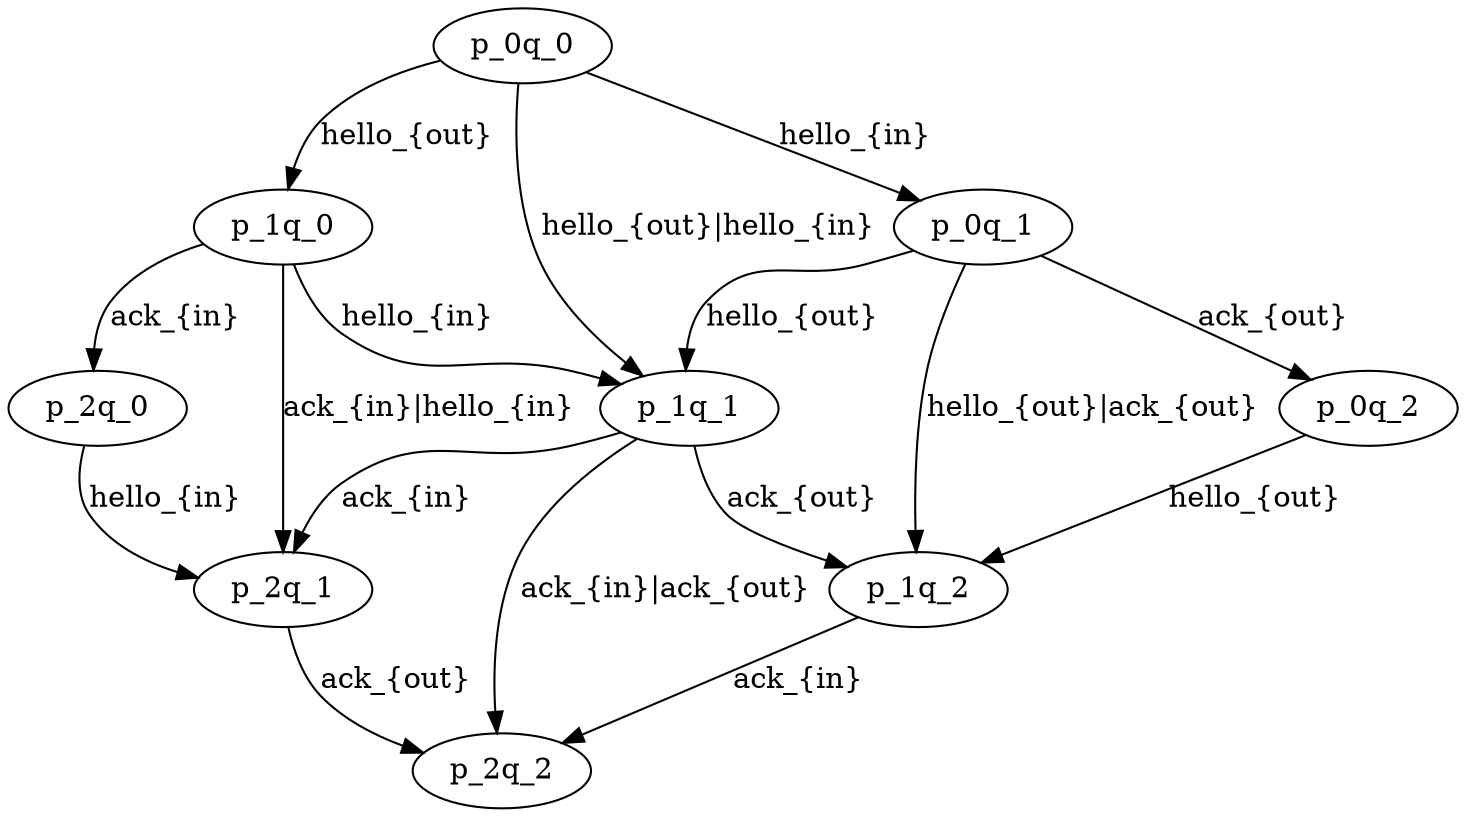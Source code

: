 digraph LTSProcess {
    {ratio=compress}
    p_0q_0 -> p_1q_0 [label="hello_{out}"];
    p_0q_0 -> p_1q_1 [label="hello_{out}|hello_{in}"];
    p_0q_0 -> p_0q_1 [label="hello_{in}"];
    p_0q_1 -> p_1q_1 [label="hello_{out}"];
    p_0q_1 -> p_1q_2 [label="hello_{out}|ack_{out}"];
    p_0q_1 -> p_0q_2 [label="ack_{out}"];
    p_0q_2 -> p_1q_2 [label="hello_{out}"];
    p_1q_0 -> p_2q_0 [label="ack_{in}"];
    p_1q_0 -> p_2q_1 [label="ack_{in}|hello_{in}"];
    p_1q_0 -> p_1q_1 [label="hello_{in}"];
    p_1q_1 -> p_2q_1 [label="ack_{in}"];
    p_1q_1 -> p_2q_2 [label="ack_{in}|ack_{out}"];
    p_1q_1 -> p_1q_2 [label="ack_{out}"];
    p_1q_2 -> p_2q_2 [label="ack_{in}"];
    p_2q_0 -> p_2q_1 [label="hello_{in}"];
    p_2q_1 -> p_2q_2 [label="ack_{out}"];
    {rank = same; p_0q_1; p_1q_0}
    {rank = same; p_2q_0; p_1q_1; p_0q_2}
    {rank = same; p_2q_1; p_1q_2}
}